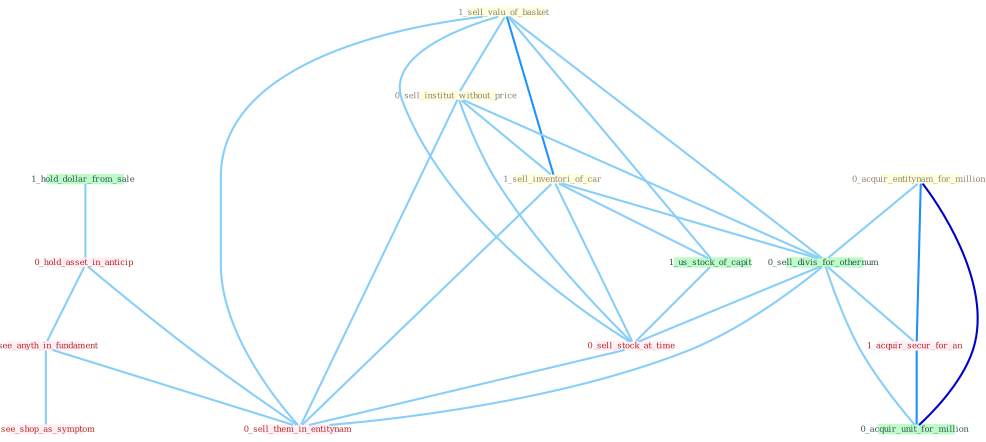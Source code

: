 Graph G{ 
    node
    [shape=polygon,style=filled,width=.5,height=.06,color="#BDFCC9",fixedsize=true,fontsize=4,
    fontcolor="#2f4f4f"];
    {node
    [color="#ffffe0", fontcolor="#8b7d6b"] "1_sell_valu_of_basket " "0_sell_institut_without_price " "1_sell_inventori_of_car " "0_acquir_entitynam_for_million "}
{node [color="#fff0f5", fontcolor="#b22222"] "1_acquir_secur_for_an " "0_hold_asset_in_anticip " "0_sell_stock_at_time " "0_see_anyth_in_fundament " "0_see_shop_as_symptom " "0_sell_them_in_entitynam "}
edge [color="#B0E2FF"];

	"1_sell_valu_of_basket " -- "0_sell_institut_without_price " [w="1", color="#87cefa" ];
	"1_sell_valu_of_basket " -- "1_sell_inventori_of_car " [w="2", color="#1e90ff" , len=0.8];
	"1_sell_valu_of_basket " -- "0_sell_divis_for_othernum " [w="1", color="#87cefa" ];
	"1_sell_valu_of_basket " -- "1_us_stock_of_capit " [w="1", color="#87cefa" ];
	"1_sell_valu_of_basket " -- "0_sell_stock_at_time " [w="1", color="#87cefa" ];
	"1_sell_valu_of_basket " -- "0_sell_them_in_entitynam " [w="1", color="#87cefa" ];
	"0_sell_institut_without_price " -- "1_sell_inventori_of_car " [w="1", color="#87cefa" ];
	"0_sell_institut_without_price " -- "0_sell_divis_for_othernum " [w="1", color="#87cefa" ];
	"0_sell_institut_without_price " -- "0_sell_stock_at_time " [w="1", color="#87cefa" ];
	"0_sell_institut_without_price " -- "0_sell_them_in_entitynam " [w="1", color="#87cefa" ];
	"1_sell_inventori_of_car " -- "0_sell_divis_for_othernum " [w="1", color="#87cefa" ];
	"1_sell_inventori_of_car " -- "1_us_stock_of_capit " [w="1", color="#87cefa" ];
	"1_sell_inventori_of_car " -- "0_sell_stock_at_time " [w="1", color="#87cefa" ];
	"1_sell_inventori_of_car " -- "0_sell_them_in_entitynam " [w="1", color="#87cefa" ];
	"0_acquir_entitynam_for_million " -- "0_sell_divis_for_othernum " [w="1", color="#87cefa" ];
	"0_acquir_entitynam_for_million " -- "1_acquir_secur_for_an " [w="2", color="#1e90ff" , len=0.8];
	"0_acquir_entitynam_for_million " -- "0_acquir_unit_for_million " [w="3", color="#0000cd" , len=0.6];
	"0_sell_divis_for_othernum " -- "1_acquir_secur_for_an " [w="1", color="#87cefa" ];
	"0_sell_divis_for_othernum " -- "0_sell_stock_at_time " [w="1", color="#87cefa" ];
	"0_sell_divis_for_othernum " -- "0_acquir_unit_for_million " [w="1", color="#87cefa" ];
	"0_sell_divis_for_othernum " -- "0_sell_them_in_entitynam " [w="1", color="#87cefa" ];
	"1_acquir_secur_for_an " -- "0_acquir_unit_for_million " [w="2", color="#1e90ff" , len=0.8];
	"1_us_stock_of_capit " -- "0_sell_stock_at_time " [w="1", color="#87cefa" ];
	"1_hold_dollar_from_sale " -- "0_hold_asset_in_anticip " [w="1", color="#87cefa" ];
	"0_hold_asset_in_anticip " -- "0_see_anyth_in_fundament " [w="1", color="#87cefa" ];
	"0_hold_asset_in_anticip " -- "0_sell_them_in_entitynam " [w="1", color="#87cefa" ];
	"0_sell_stock_at_time " -- "0_sell_them_in_entitynam " [w="1", color="#87cefa" ];
	"0_see_anyth_in_fundament " -- "0_see_shop_as_symptom " [w="1", color="#87cefa" ];
	"0_see_anyth_in_fundament " -- "0_sell_them_in_entitynam " [w="1", color="#87cefa" ];
}